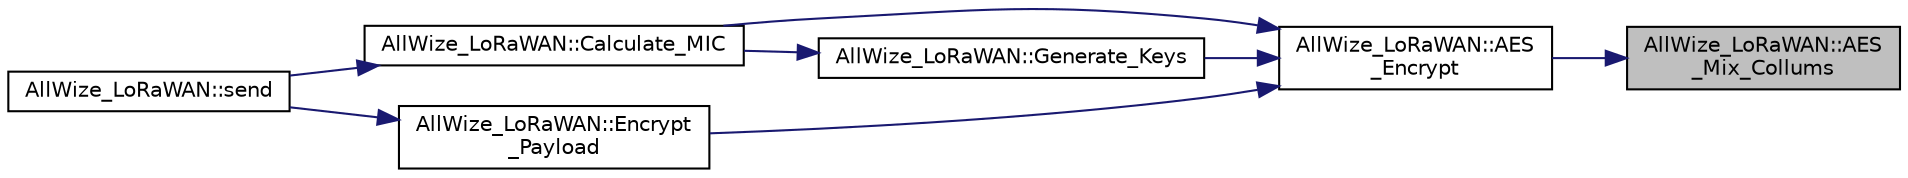 digraph "AllWize_LoRaWAN::AES_Mix_Collums"
{
 // LATEX_PDF_SIZE
  edge [fontname="Helvetica",fontsize="10",labelfontname="Helvetica",labelfontsize="10"];
  node [fontname="Helvetica",fontsize="10",shape=record];
  rankdir="RL";
  Node1 [label="AllWize_LoRaWAN::AES\l_Mix_Collums",height=0.2,width=0.4,color="black", fillcolor="grey75", style="filled", fontcolor="black",tooltip="Function performs AES MixColumns step."];
  Node1 -> Node2 [dir="back",color="midnightblue",fontsize="10",style="solid",fontname="Helvetica"];
  Node2 [label="AllWize_LoRaWAN::AES\l_Encrypt",height=0.2,width=0.4,color="black", fillcolor="white", style="filled",URL="$classAllWize__LoRaWAN.html#a9cf5e5bd060587e005fb354f9e6fb4ff",tooltip="Function used to perform AES encryption."];
  Node2 -> Node3 [dir="back",color="midnightblue",fontsize="10",style="solid",fontname="Helvetica"];
  Node3 [label="AllWize_LoRaWAN::Calculate_MIC",height=0.2,width=0.4,color="black", fillcolor="white", style="filled",URL="$classAllWize__LoRaWAN.html#affeceb3ef34459a595360cb528e6d7d4",tooltip="Function used to calculate the validity of data messages."];
  Node3 -> Node4 [dir="back",color="midnightblue",fontsize="10",style="solid",fontname="Helvetica"];
  Node4 [label="AllWize_LoRaWAN::send",height=0.2,width=0.4,color="black", fillcolor="white", style="filled",URL="$classAllWize__LoRaWAN.html#a99faabcc5e67ed0a2dfde556f9025fcd",tooltip="Function to assemble and send a LoRaWAN package."];
  Node2 -> Node5 [dir="back",color="midnightblue",fontsize="10",style="solid",fontname="Helvetica"];
  Node5 [label="AllWize_LoRaWAN::Encrypt\l_Payload",height=0.2,width=0.4,color="black", fillcolor="white", style="filled",URL="$classAllWize__LoRaWAN.html#a3adabc5a14b21bcce2f5a1695c001c09",tooltip="Function used to encrypt and decrypt the data in a LoRaWAN data packet."];
  Node5 -> Node4 [dir="back",color="midnightblue",fontsize="10",style="solid",fontname="Helvetica"];
  Node2 -> Node6 [dir="back",color="midnightblue",fontsize="10",style="solid",fontname="Helvetica"];
  Node6 [label="AllWize_LoRaWAN::Generate_Keys",height=0.2,width=0.4,color="black", fillcolor="white", style="filled",URL="$classAllWize__LoRaWAN.html#a3d18b784845fe2e172baa89b60b4b65f",tooltip="Function used to generate keys for the MIC calculation."];
  Node6 -> Node3 [dir="back",color="midnightblue",fontsize="10",style="solid",fontname="Helvetica"];
}
